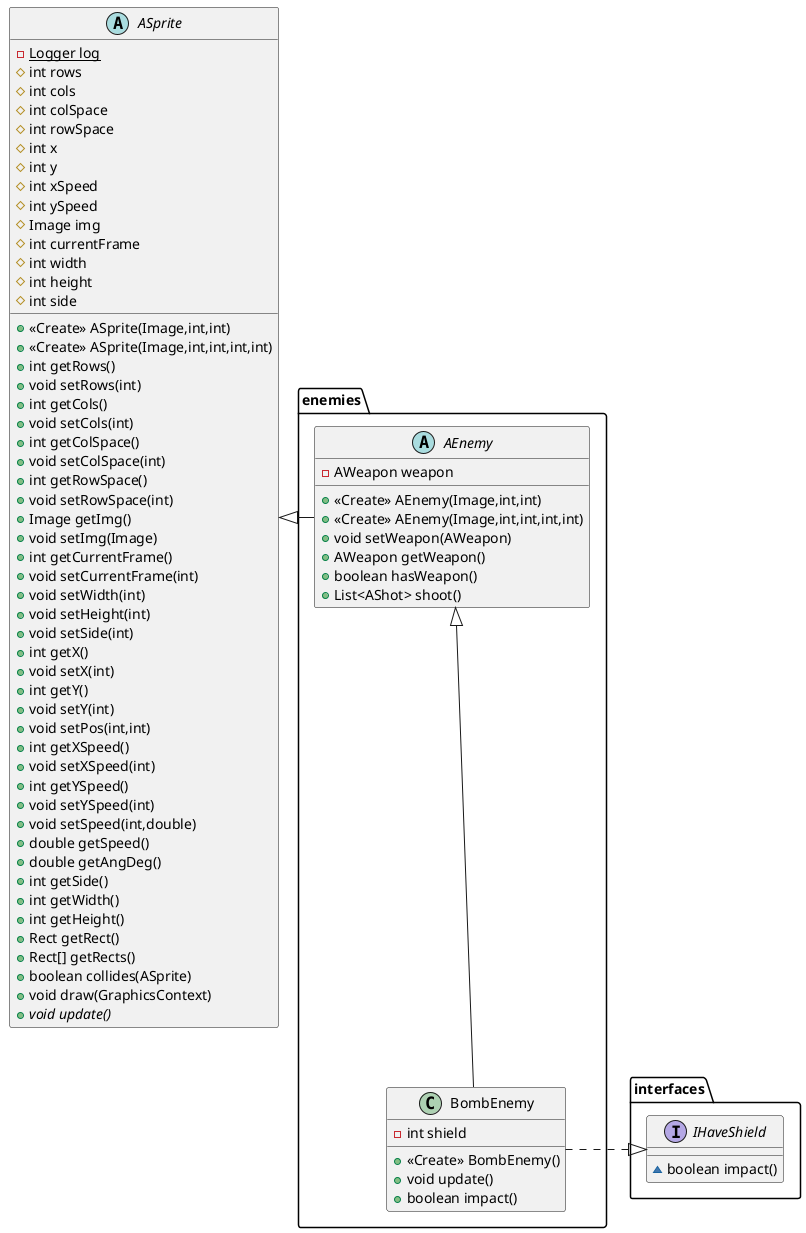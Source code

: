 @startuml

abstract class ASprite {
- {static} Logger log
# int rows
# int cols
# int colSpace
# int rowSpace
# int x
# int y
# int xSpeed
# int ySpeed
# Image img
# int currentFrame
# int width
# int height
# int side
+ <<Create>> ASprite(Image,int,int)
+ <<Create>> ASprite(Image,int,int,int,int)
+ int getRows()
+ void setRows(int)
+ int getCols()
+ void setCols(int)
+ int getColSpace()
+ void setColSpace(int)
+ int getRowSpace()
+ void setRowSpace(int)
+ Image getImg()
+ void setImg(Image)
+ int getCurrentFrame()
+ void setCurrentFrame(int)
+ void setWidth(int)
+ void setHeight(int)
+ void setSide(int)
+ int getX()
+ void setX(int)
+ int getY()
+ void setY(int)
+ void setPos(int,int)
+ int getXSpeed()
+ void setXSpeed(int)
+ int getYSpeed()
+ void setYSpeed(int)
+ void setSpeed(int,double)
+ double getSpeed()
+ double getAngDeg()
+ int getSide()
+ int getWidth()
+ int getHeight()
+ Rect getRect()
+ Rect[] getRects()
+ boolean collides(ASprite)
+ void draw(GraphicsContext)
+ {abstract}void update()
}

abstract class enemies.AEnemy {
- AWeapon weapon
+ <<Create>> AEnemy(Image,int,int)
+ <<Create>> AEnemy(Image,int,int,int,int)
+ void setWeapon(AWeapon)
+ AWeapon getWeapon()
+ boolean hasWeapon()
+ List<AShot> shoot()
}

class enemies.BombEnemy {
- int shield
+ <<Create>> BombEnemy()
+ void update()
+ boolean impact()
}

interface interfaces.IHaveShield {
~ boolean impact()
}


ASprite <|-right- enemies.AEnemy
interfaces.IHaveShield <|.left. enemies.BombEnemy
enemies.AEnemy <|-- enemies.BombEnemy
@enduml